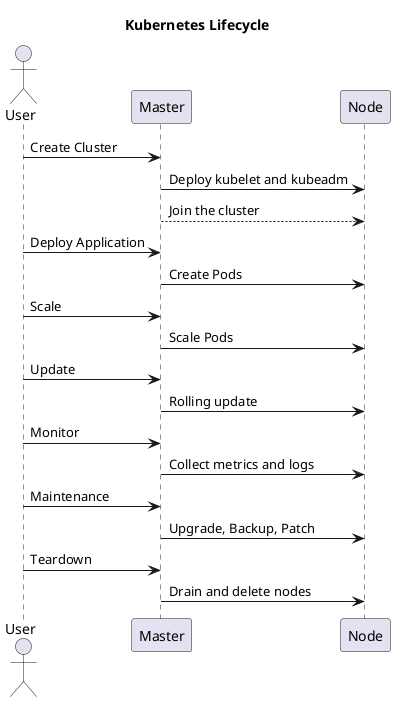 @startuml

title Kubernetes Lifecycle

actor User

User -> Master: Create Cluster
Master -> Node: Deploy kubelet and kubeadm
Master --> Node: Join the cluster
User -> Master: Deploy Application
Master -> Node: Create Pods
User -> Master: Scale
Master -> Node: Scale Pods
User -> Master: Update
Master -> Node: Rolling update
User -> Master: Monitor
Master -> Node: Collect metrics and logs
User -> Master: Maintenance
Master -> Node: Upgrade, Backup, Patch
User -> Master: Teardown
Master -> Node: Drain and delete nodes

@enduml

